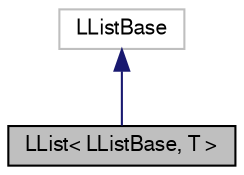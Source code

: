 digraph "LList&lt; LListBase, T &gt;"
{
  bgcolor="transparent";
  edge [fontname="FreeSans",fontsize="10",labelfontname="FreeSans",labelfontsize="10"];
  node [fontname="FreeSans",fontsize="10",shape=record];
  Node45 [label="LList\< LListBase, T \>",height=0.2,width=0.4,color="black", fillcolor="grey75", style="filled", fontcolor="black"];
  Node46 -> Node45 [dir="back",color="midnightblue",fontsize="10",style="solid",fontname="FreeSans"];
  Node46 [label="LListBase",height=0.2,width=0.4,color="grey75"];
}
